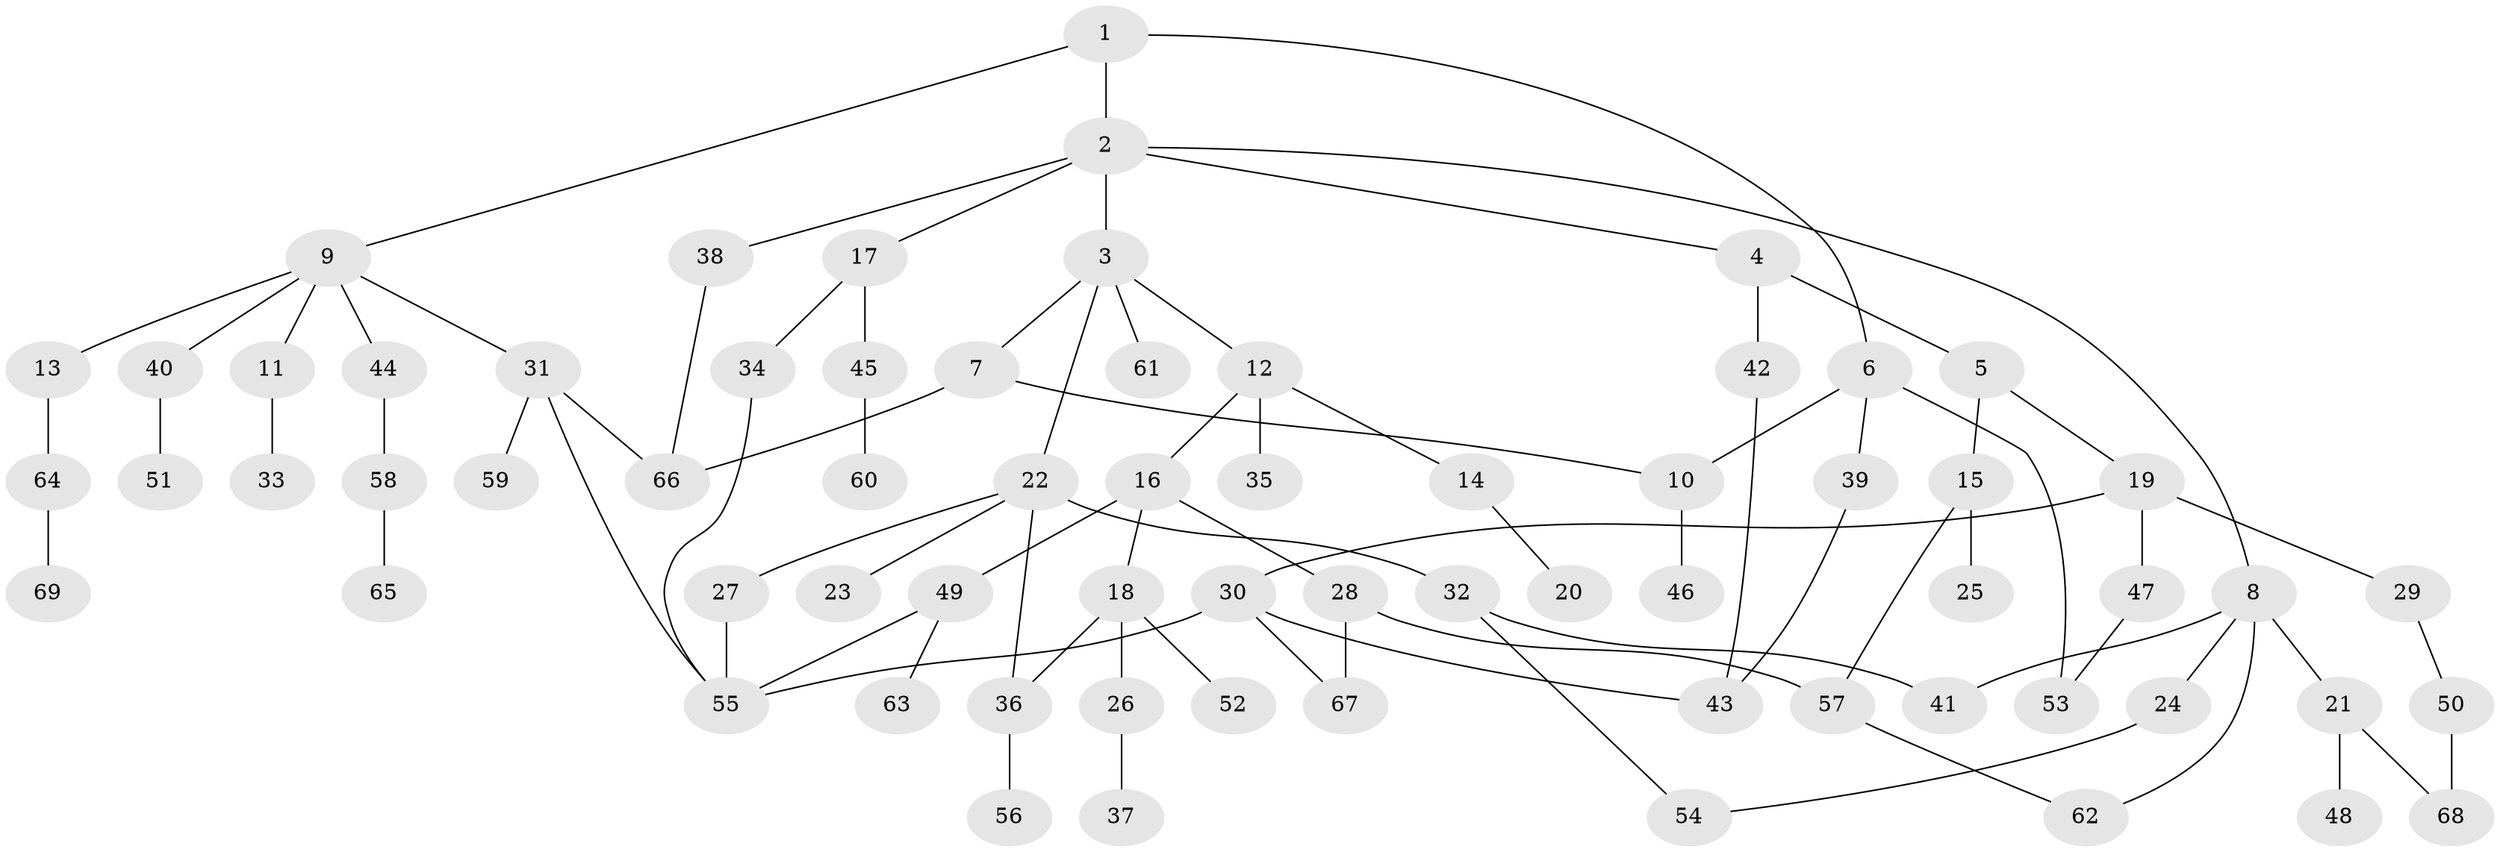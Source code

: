 // coarse degree distribution, {3: 0.2, 7: 0.02857142857142857, 4: 0.17142857142857143, 5: 0.08571428571428572, 6: 0.02857142857142857, 2: 0.2857142857142857, 1: 0.2}
// Generated by graph-tools (version 1.1) at 2025/48/03/04/25 22:48:47]
// undirected, 69 vertices, 85 edges
graph export_dot {
  node [color=gray90,style=filled];
  1;
  2;
  3;
  4;
  5;
  6;
  7;
  8;
  9;
  10;
  11;
  12;
  13;
  14;
  15;
  16;
  17;
  18;
  19;
  20;
  21;
  22;
  23;
  24;
  25;
  26;
  27;
  28;
  29;
  30;
  31;
  32;
  33;
  34;
  35;
  36;
  37;
  38;
  39;
  40;
  41;
  42;
  43;
  44;
  45;
  46;
  47;
  48;
  49;
  50;
  51;
  52;
  53;
  54;
  55;
  56;
  57;
  58;
  59;
  60;
  61;
  62;
  63;
  64;
  65;
  66;
  67;
  68;
  69;
  1 -- 2;
  1 -- 6;
  1 -- 9;
  2 -- 3;
  2 -- 4;
  2 -- 8;
  2 -- 17;
  2 -- 38;
  3 -- 7;
  3 -- 12;
  3 -- 22;
  3 -- 61;
  4 -- 5;
  4 -- 42;
  5 -- 15;
  5 -- 19;
  6 -- 39;
  6 -- 53;
  6 -- 10;
  7 -- 10;
  7 -- 66;
  8 -- 21;
  8 -- 24;
  8 -- 41;
  8 -- 62;
  9 -- 11;
  9 -- 13;
  9 -- 31;
  9 -- 40;
  9 -- 44;
  10 -- 46;
  11 -- 33;
  12 -- 14;
  12 -- 16;
  12 -- 35;
  13 -- 64;
  14 -- 20;
  15 -- 25;
  15 -- 57;
  16 -- 18;
  16 -- 28;
  16 -- 49;
  17 -- 34;
  17 -- 45;
  18 -- 26;
  18 -- 36;
  18 -- 52;
  19 -- 29;
  19 -- 30;
  19 -- 47;
  21 -- 48;
  21 -- 68;
  22 -- 23;
  22 -- 27;
  22 -- 32;
  22 -- 36;
  24 -- 54;
  26 -- 37;
  27 -- 55;
  28 -- 67;
  28 -- 57;
  29 -- 50;
  30 -- 55;
  30 -- 43;
  30 -- 67;
  31 -- 59;
  31 -- 55;
  31 -- 66;
  32 -- 54;
  32 -- 41;
  34 -- 55;
  36 -- 56;
  38 -- 66;
  39 -- 43;
  40 -- 51;
  42 -- 43;
  44 -- 58;
  45 -- 60;
  47 -- 53;
  49 -- 63;
  49 -- 55;
  50 -- 68;
  57 -- 62;
  58 -- 65;
  64 -- 69;
}
